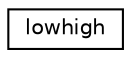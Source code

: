 digraph "Graphical Class Hierarchy"
{
  edge [fontname="Helvetica",fontsize="10",labelfontname="Helvetica",labelfontsize="10"];
  node [fontname="Helvetica",fontsize="10",shape=record];
  rankdir="LR";
  Node0 [label="lowhigh",height=0.2,width=0.4,color="black", fillcolor="white", style="filled",URL="$structlowhigh.html"];
}

